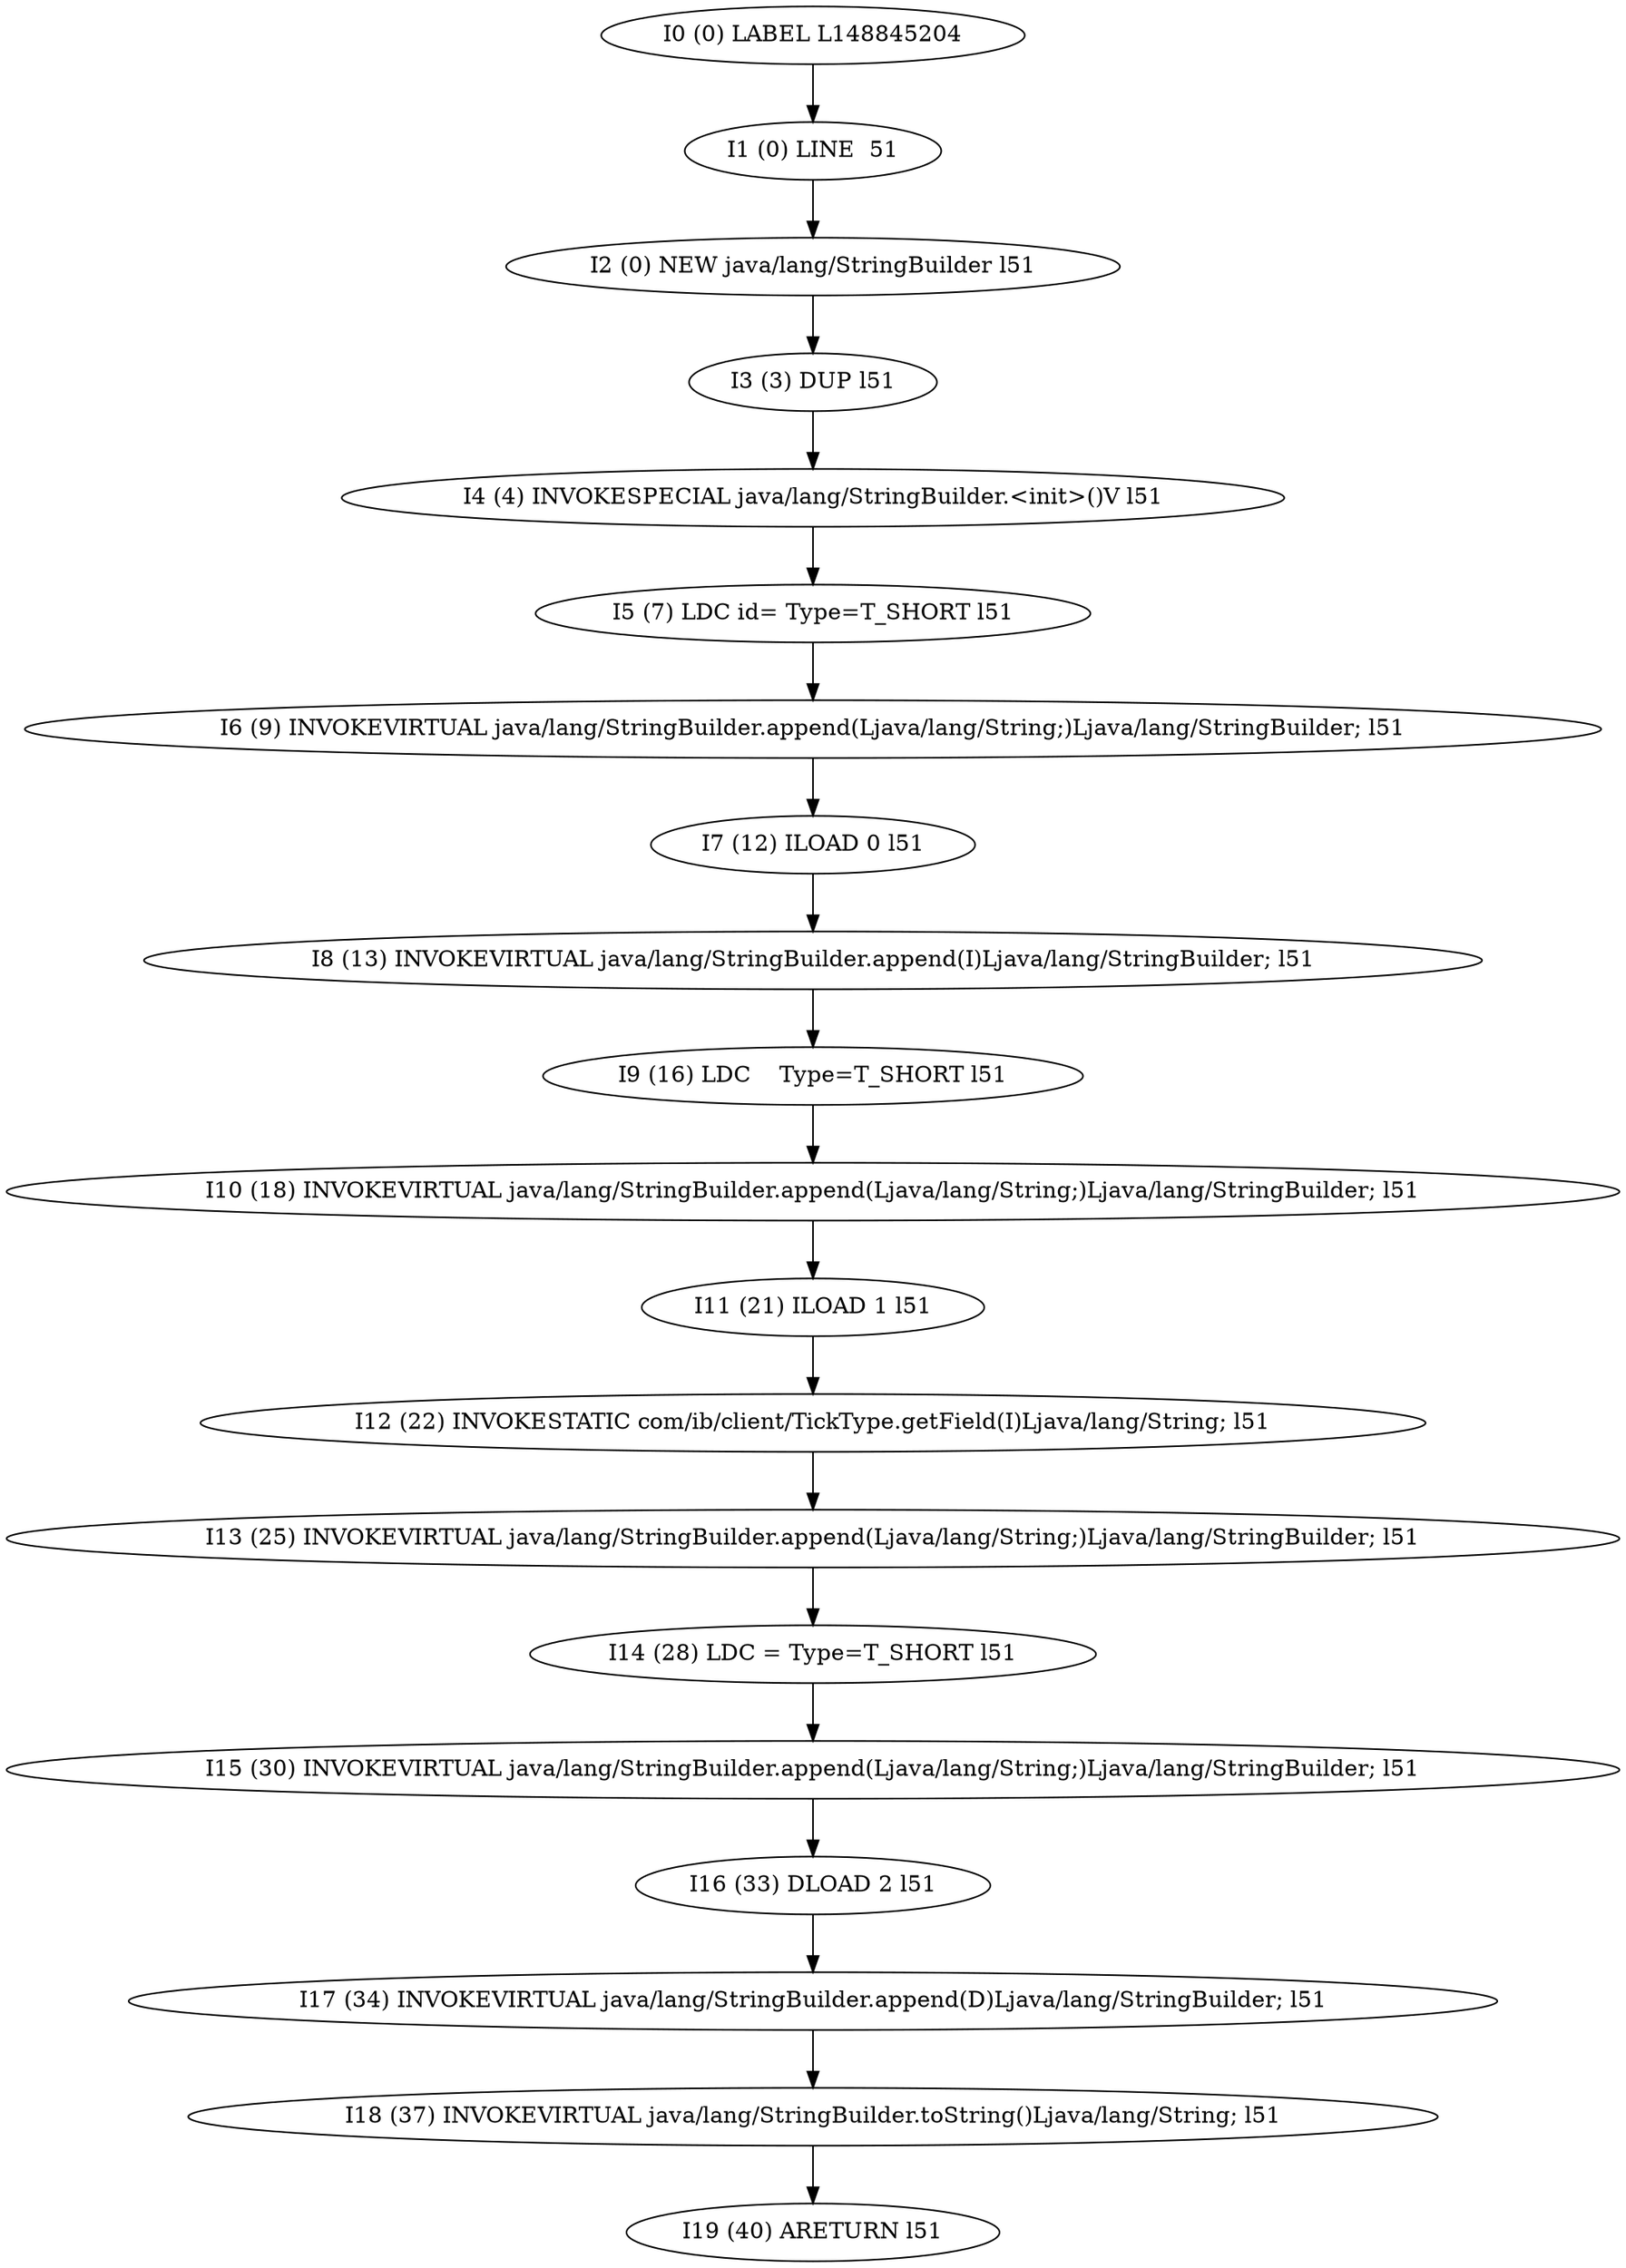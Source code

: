 digraph G {
  1 [ label="I0 (0) LABEL L148845204" ];
  2 [ label="I1 (0) LINE  51" ];
  3 [ label="I2 (0) NEW java/lang/StringBuilder l51" ];
  4 [ label="I3 (3) DUP l51" ];
  5 [ label="I4 (4) INVOKESPECIAL java/lang/StringBuilder.<init>()V l51" ];
  6 [ label="I5 (7) LDC id= Type=T_SHORT l51" ];
  7 [ label="I6 (9) INVOKEVIRTUAL java/lang/StringBuilder.append(Ljava/lang/String;)Ljava/lang/StringBuilder; l51" ];
  8 [ label="I7 (12) ILOAD 0 l51" ];
  9 [ label="I8 (13) INVOKEVIRTUAL java/lang/StringBuilder.append(I)Ljava/lang/StringBuilder; l51" ];
  10 [ label="I9 (16) LDC    Type=T_SHORT l51" ];
  11 [ label="I10 (18) INVOKEVIRTUAL java/lang/StringBuilder.append(Ljava/lang/String;)Ljava/lang/StringBuilder; l51" ];
  12 [ label="I11 (21) ILOAD 1 l51" ];
  13 [ label="I12 (22) INVOKESTATIC com/ib/client/TickType.getField(I)Ljava/lang/String; l51" ];
  14 [ label="I13 (25) INVOKEVIRTUAL java/lang/StringBuilder.append(Ljava/lang/String;)Ljava/lang/StringBuilder; l51" ];
  15 [ label="I14 (28) LDC = Type=T_SHORT l51" ];
  16 [ label="I15 (30) INVOKEVIRTUAL java/lang/StringBuilder.append(Ljava/lang/String;)Ljava/lang/StringBuilder; l51" ];
  17 [ label="I16 (33) DLOAD 2 l51" ];
  18 [ label="I17 (34) INVOKEVIRTUAL java/lang/StringBuilder.append(D)Ljava/lang/StringBuilder; l51" ];
  19 [ label="I18 (37) INVOKEVIRTUAL java/lang/StringBuilder.toString()Ljava/lang/String; l51" ];
  20 [ label="I19 (40) ARETURN l51" ];
  1 -> 2 [ label="" ];
  2 -> 3 [ label="" ];
  3 -> 4 [ label="" ];
  4 -> 5 [ label="" ];
  5 -> 6 [ label="" ];
  6 -> 7 [ label="" ];
  7 -> 8 [ label="" ];
  8 -> 9 [ label="" ];
  9 -> 10 [ label="" ];
  10 -> 11 [ label="" ];
  11 -> 12 [ label="" ];
  12 -> 13 [ label="" ];
  13 -> 14 [ label="" ];
  14 -> 15 [ label="" ];
  15 -> 16 [ label="" ];
  16 -> 17 [ label="" ];
  17 -> 18 [ label="" ];
  18 -> 19 [ label="" ];
  19 -> 20 [ label="" ];
}
